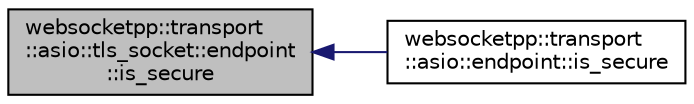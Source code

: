 digraph "websocketpp::transport::asio::tls_socket::endpoint::is_secure"
{
  edge [fontname="Helvetica",fontsize="10",labelfontname="Helvetica",labelfontsize="10"];
  node [fontname="Helvetica",fontsize="10",shape=record];
  rankdir="LR";
  Node4 [label="websocketpp::transport\l::asio::tls_socket::endpoint\l::is_secure",height=0.2,width=0.4,color="black", fillcolor="grey75", style="filled", fontcolor="black"];
  Node4 -> Node5 [dir="back",color="midnightblue",fontsize="10",style="solid",fontname="Helvetica"];
  Node5 [label="websocketpp::transport\l::asio::endpoint::is_secure",height=0.2,width=0.4,color="black", fillcolor="white", style="filled",URL="$classwebsocketpp_1_1transport_1_1asio_1_1endpoint.html#a31d10fbfbc4bc7693c5f1679bc35516f",tooltip="Return whether or not the endpoint produces secure connections. "];
}

